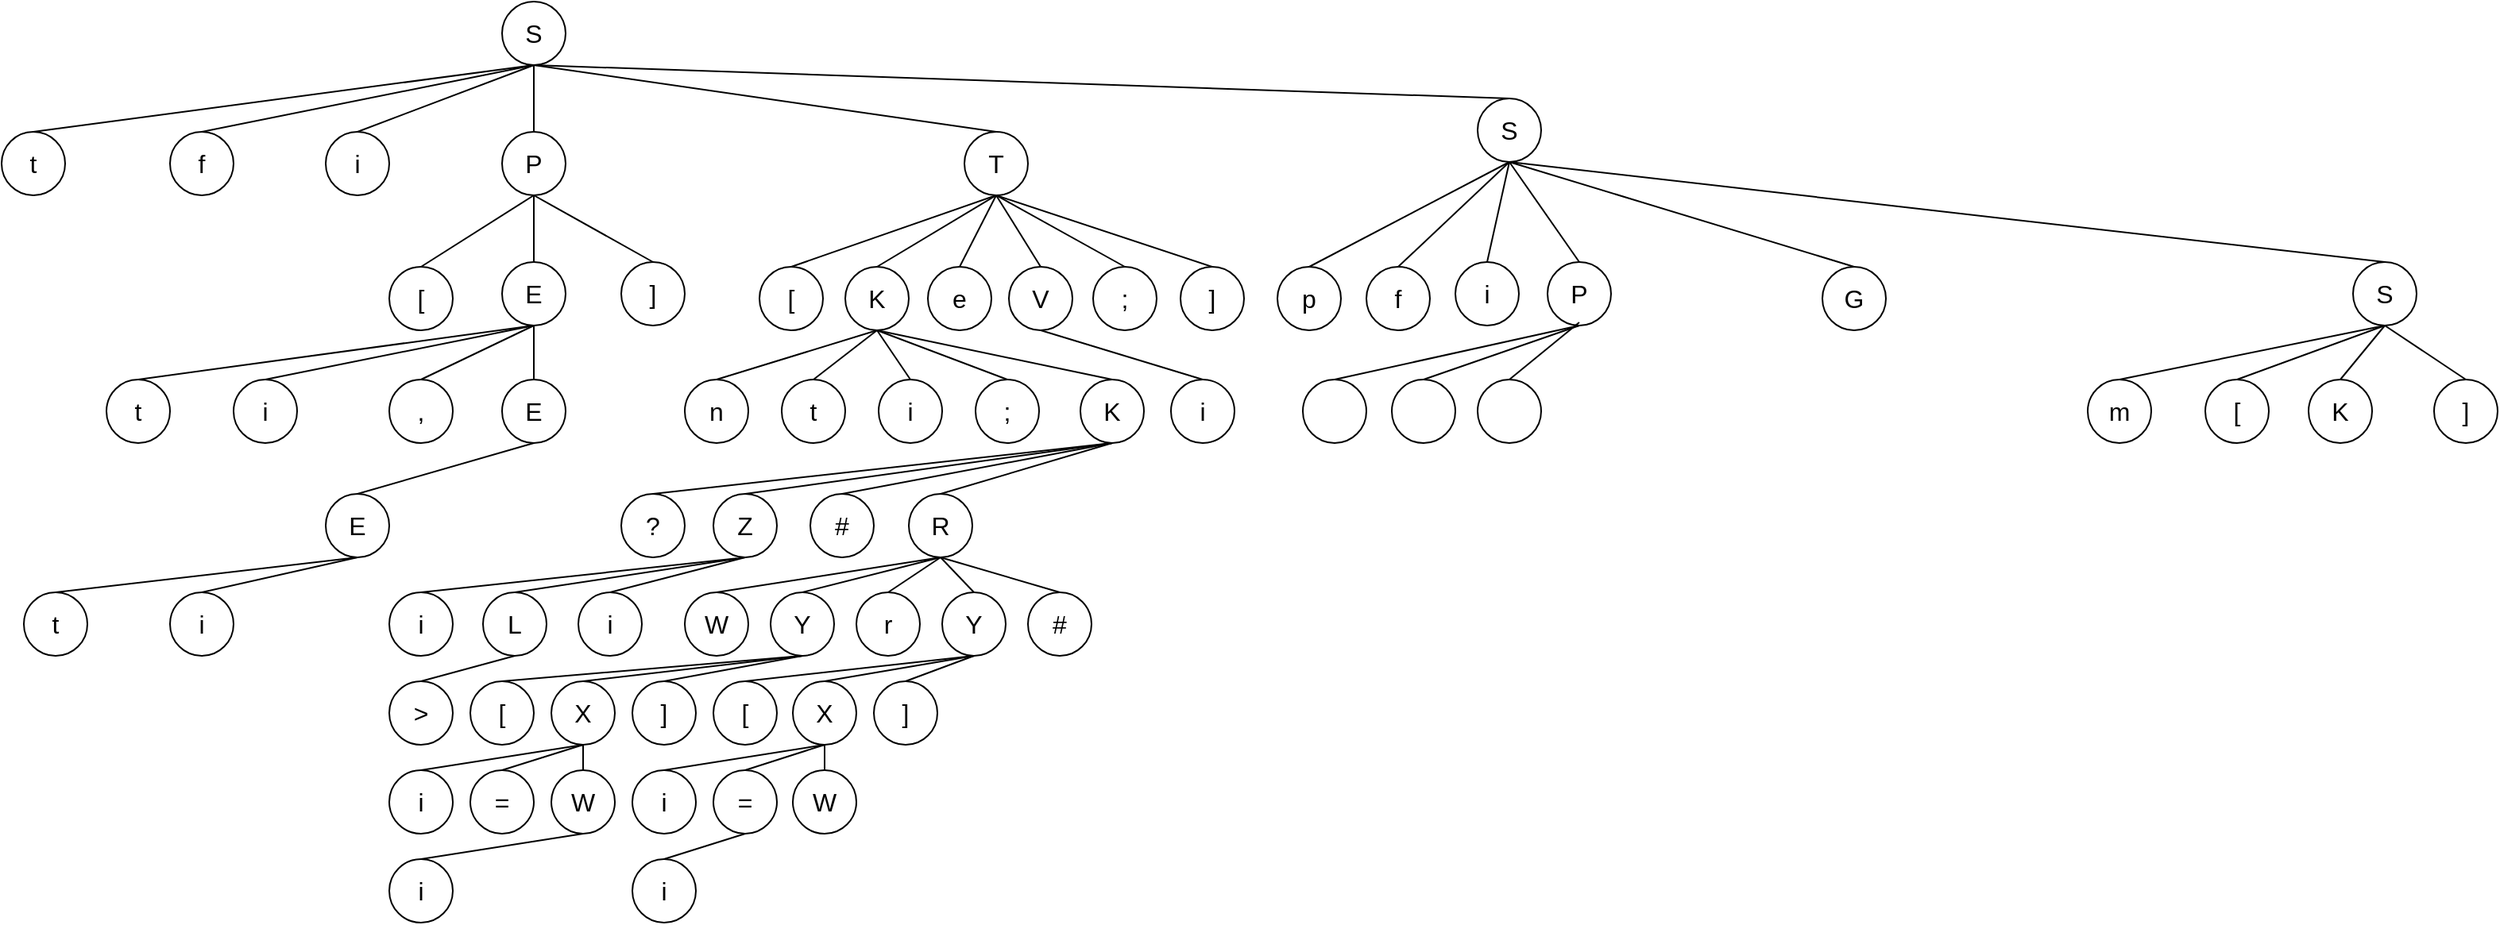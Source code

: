 <mxfile version="20.7.4" type="github">
  <diagram id="2q6vSA-EHEDmiIrpth8l" name="Страница 1">
    <mxGraphModel dx="1195" dy="637" grid="0" gridSize="10" guides="1" tooltips="1" connect="1" arrows="1" fold="1" page="1" pageScale="1" pageWidth="1654" pageHeight="1169" math="0" shadow="0">
      <root>
        <mxCell id="0" />
        <mxCell id="1" parent="0" />
        <mxCell id="Nh3kwWU_HSy2GB6UUN59-58" value="S" style="ellipse;whiteSpace=wrap;html=1;aspect=fixed;strokeWidth=1;fontSize=16;fontColor=#000000;" vertex="1" parent="1">
          <mxGeometry x="374" y="9" width="40" height="40" as="geometry" />
        </mxCell>
        <mxCell id="Nh3kwWU_HSy2GB6UUN59-60" value="t" style="ellipse;whiteSpace=wrap;html=1;aspect=fixed;strokeWidth=1;fontSize=16;fontColor=#000000;" vertex="1" parent="1">
          <mxGeometry x="59" y="91" width="40" height="40" as="geometry" />
        </mxCell>
        <mxCell id="Nh3kwWU_HSy2GB6UUN59-61" value="f" style="ellipse;whiteSpace=wrap;html=1;aspect=fixed;strokeWidth=1;fontSize=16;fontColor=#000000;" vertex="1" parent="1">
          <mxGeometry x="165" y="91" width="40" height="40" as="geometry" />
        </mxCell>
        <mxCell id="Nh3kwWU_HSy2GB6UUN59-62" value="i" style="ellipse;whiteSpace=wrap;html=1;aspect=fixed;strokeWidth=1;fontSize=16;fontColor=#000000;" vertex="1" parent="1">
          <mxGeometry x="263" y="91" width="40" height="40" as="geometry" />
        </mxCell>
        <mxCell id="Nh3kwWU_HSy2GB6UUN59-63" value="" style="endArrow=none;html=1;rounded=0;fontSize=16;fontColor=#000000;entryX=0.5;entryY=1;entryDx=0;entryDy=0;exitX=0.5;exitY=0;exitDx=0;exitDy=0;" edge="1" parent="1" source="Nh3kwWU_HSy2GB6UUN59-60" target="Nh3kwWU_HSy2GB6UUN59-58">
          <mxGeometry width="50" height="50" relative="1" as="geometry">
            <mxPoint x="613" y="541" as="sourcePoint" />
            <mxPoint x="663" y="491" as="targetPoint" />
          </mxGeometry>
        </mxCell>
        <mxCell id="Nh3kwWU_HSy2GB6UUN59-64" value="" style="endArrow=none;html=1;rounded=0;fontSize=16;fontColor=#000000;entryX=0.5;entryY=1;entryDx=0;entryDy=0;exitX=0.5;exitY=0;exitDx=0;exitDy=0;" edge="1" parent="1" source="Nh3kwWU_HSy2GB6UUN59-61" target="Nh3kwWU_HSy2GB6UUN59-58">
          <mxGeometry width="50" height="50" relative="1" as="geometry">
            <mxPoint x="613" y="541" as="sourcePoint" />
            <mxPoint x="663" y="491" as="targetPoint" />
          </mxGeometry>
        </mxCell>
        <mxCell id="Nh3kwWU_HSy2GB6UUN59-65" value="" style="endArrow=none;html=1;rounded=0;fontSize=16;fontColor=#000000;entryX=0.5;entryY=1;entryDx=0;entryDy=0;exitX=0.5;exitY=0;exitDx=0;exitDy=0;" edge="1" parent="1" source="Nh3kwWU_HSy2GB6UUN59-62" target="Nh3kwWU_HSy2GB6UUN59-58">
          <mxGeometry width="50" height="50" relative="1" as="geometry">
            <mxPoint x="613" y="541" as="sourcePoint" />
            <mxPoint x="827" y="88" as="targetPoint" />
          </mxGeometry>
        </mxCell>
        <mxCell id="Nh3kwWU_HSy2GB6UUN59-66" value="P" style="ellipse;whiteSpace=wrap;html=1;aspect=fixed;strokeWidth=1;fontSize=16;fontColor=#000000;" vertex="1" parent="1">
          <mxGeometry x="374" y="91" width="40" height="40" as="geometry" />
        </mxCell>
        <mxCell id="Nh3kwWU_HSy2GB6UUN59-67" value="" style="endArrow=none;html=1;rounded=0;fontSize=16;fontColor=#000000;entryX=0.5;entryY=1;entryDx=0;entryDy=0;exitX=0.5;exitY=0;exitDx=0;exitDy=0;" edge="1" parent="1" source="Nh3kwWU_HSy2GB6UUN59-66" target="Nh3kwWU_HSy2GB6UUN59-58">
          <mxGeometry width="50" height="50" relative="1" as="geometry">
            <mxPoint x="718" y="486" as="sourcePoint" />
            <mxPoint x="768" y="436" as="targetPoint" />
          </mxGeometry>
        </mxCell>
        <mxCell id="Nh3kwWU_HSy2GB6UUN59-68" value="S" style="ellipse;whiteSpace=wrap;html=1;aspect=fixed;strokeWidth=1;fontSize=16;fontColor=#000000;" vertex="1" parent="1">
          <mxGeometry x="988" y="70" width="40" height="40" as="geometry" />
        </mxCell>
        <mxCell id="Nh3kwWU_HSy2GB6UUN59-69" value="" style="endArrow=none;html=1;rounded=0;fontSize=16;fontColor=#000000;entryX=0.5;entryY=1;entryDx=0;entryDy=0;exitX=0.5;exitY=0;exitDx=0;exitDy=0;" edge="1" parent="1" source="Nh3kwWU_HSy2GB6UUN59-68" target="Nh3kwWU_HSy2GB6UUN59-58">
          <mxGeometry width="50" height="50" relative="1" as="geometry">
            <mxPoint x="683" y="436" as="sourcePoint" />
            <mxPoint x="733" y="386" as="targetPoint" />
          </mxGeometry>
        </mxCell>
        <mxCell id="Nh3kwWU_HSy2GB6UUN59-70" value="S" style="ellipse;whiteSpace=wrap;html=1;aspect=fixed;strokeWidth=1;fontSize=16;fontColor=#000000;" vertex="1" parent="1">
          <mxGeometry x="1539" y="173" width="40" height="40" as="geometry" />
        </mxCell>
        <mxCell id="Nh3kwWU_HSy2GB6UUN59-72" value="" style="endArrow=none;html=1;rounded=0;fontSize=16;fontColor=#000000;entryX=0.5;entryY=1;entryDx=0;entryDy=0;exitX=0.5;exitY=0;exitDx=0;exitDy=0;" edge="1" parent="1" source="Nh3kwWU_HSy2GB6UUN59-70" target="Nh3kwWU_HSy2GB6UUN59-68">
          <mxGeometry width="50" height="50" relative="1" as="geometry">
            <mxPoint x="873" y="496" as="sourcePoint" />
            <mxPoint x="923" y="446" as="targetPoint" />
          </mxGeometry>
        </mxCell>
        <mxCell id="Nh3kwWU_HSy2GB6UUN59-73" value="" style="endArrow=none;html=1;rounded=0;fontSize=16;fontColor=#000000;entryX=0.5;entryY=1;entryDx=0;entryDy=0;exitX=0.5;exitY=0;exitDx=0;exitDy=0;" edge="1" parent="1" source="Nh3kwWU_HSy2GB6UUN59-74" target="Nh3kwWU_HSy2GB6UUN59-68">
          <mxGeometry width="50" height="50" relative="1" as="geometry">
            <mxPoint x="1238" y="551" as="sourcePoint" />
            <mxPoint x="1180" y="218" as="targetPoint" />
          </mxGeometry>
        </mxCell>
        <mxCell id="Nh3kwWU_HSy2GB6UUN59-74" value="p" style="ellipse;whiteSpace=wrap;html=1;aspect=fixed;strokeWidth=1;fontSize=16;fontColor=#000000;" vertex="1" parent="1">
          <mxGeometry x="862" y="176" width="40" height="40" as="geometry" />
        </mxCell>
        <mxCell id="Nh3kwWU_HSy2GB6UUN59-75" value="f" style="ellipse;whiteSpace=wrap;html=1;aspect=fixed;strokeWidth=1;fontSize=16;fontColor=#000000;" vertex="1" parent="1">
          <mxGeometry x="918" y="176" width="40" height="40" as="geometry" />
        </mxCell>
        <mxCell id="Nh3kwWU_HSy2GB6UUN59-76" value="i" style="ellipse;whiteSpace=wrap;html=1;aspect=fixed;strokeWidth=1;fontSize=16;fontColor=#000000;" vertex="1" parent="1">
          <mxGeometry x="974" y="173" width="40" height="40" as="geometry" />
        </mxCell>
        <mxCell id="Nh3kwWU_HSy2GB6UUN59-78" value="" style="endArrow=none;html=1;rounded=0;fontSize=16;fontColor=#000000;entryX=0.5;entryY=1;entryDx=0;entryDy=0;exitX=0.5;exitY=0;exitDx=0;exitDy=0;" edge="1" parent="1" source="Nh3kwWU_HSy2GB6UUN59-75" target="Nh3kwWU_HSy2GB6UUN59-68">
          <mxGeometry width="50" height="50" relative="1" as="geometry">
            <mxPoint x="1290" y="612" as="sourcePoint" />
            <mxPoint x="1180" y="218" as="targetPoint" />
          </mxGeometry>
        </mxCell>
        <mxCell id="Nh3kwWU_HSy2GB6UUN59-79" value="" style="endArrow=none;html=1;rounded=0;fontSize=16;fontColor=#000000;entryX=0.5;entryY=1;entryDx=0;entryDy=0;exitX=0.5;exitY=0;exitDx=0;exitDy=0;" edge="1" parent="1" source="Nh3kwWU_HSy2GB6UUN59-76" target="Nh3kwWU_HSy2GB6UUN59-68">
          <mxGeometry width="50" height="50" relative="1" as="geometry">
            <mxPoint x="1290" y="612" as="sourcePoint" />
            <mxPoint x="1180" y="218" as="targetPoint" />
          </mxGeometry>
        </mxCell>
        <mxCell id="Nh3kwWU_HSy2GB6UUN59-82" value="m" style="ellipse;whiteSpace=wrap;html=1;aspect=fixed;strokeWidth=1;fontSize=16;fontColor=#000000;" vertex="1" parent="1">
          <mxGeometry x="1372" y="247" width="40" height="40" as="geometry" />
        </mxCell>
        <mxCell id="Nh3kwWU_HSy2GB6UUN59-83" value="[" style="ellipse;whiteSpace=wrap;html=1;aspect=fixed;strokeWidth=1;fontSize=16;fontColor=#000000;" vertex="1" parent="1">
          <mxGeometry x="1446" y="247" width="40" height="40" as="geometry" />
        </mxCell>
        <mxCell id="Nh3kwWU_HSy2GB6UUN59-84" value="]" style="ellipse;whiteSpace=wrap;html=1;aspect=fixed;strokeWidth=1;fontSize=16;fontColor=#000000;" vertex="1" parent="1">
          <mxGeometry x="1590" y="247" width="40" height="40" as="geometry" />
        </mxCell>
        <mxCell id="Nh3kwWU_HSy2GB6UUN59-85" value="" style="endArrow=none;html=1;rounded=0;fontSize=16;fontColor=#000000;entryX=0.5;entryY=1;entryDx=0;entryDy=0;exitX=0.5;exitY=0;exitDx=0;exitDy=0;" edge="1" parent="1" source="Nh3kwWU_HSy2GB6UUN59-82" target="Nh3kwWU_HSy2GB6UUN59-70">
          <mxGeometry width="50" height="50" relative="1" as="geometry">
            <mxPoint x="1213" y="567" as="sourcePoint" />
            <mxPoint x="1263" y="517" as="targetPoint" />
          </mxGeometry>
        </mxCell>
        <mxCell id="Nh3kwWU_HSy2GB6UUN59-86" value="" style="endArrow=none;html=1;rounded=0;fontSize=16;fontColor=#000000;entryX=0.5;entryY=1;entryDx=0;entryDy=0;exitX=0.5;exitY=0;exitDx=0;exitDy=0;" edge="1" parent="1" source="Nh3kwWU_HSy2GB6UUN59-83" target="Nh3kwWU_HSy2GB6UUN59-70">
          <mxGeometry width="50" height="50" relative="1" as="geometry">
            <mxPoint x="1213" y="567" as="sourcePoint" />
            <mxPoint x="1263" y="517" as="targetPoint" />
          </mxGeometry>
        </mxCell>
        <mxCell id="Nh3kwWU_HSy2GB6UUN59-87" value="" style="endArrow=none;html=1;rounded=0;fontSize=16;fontColor=#000000;entryX=0.5;entryY=1;entryDx=0;entryDy=0;exitX=0.5;exitY=0;exitDx=0;exitDy=0;" edge="1" parent="1" source="Nh3kwWU_HSy2GB6UUN59-84" target="Nh3kwWU_HSy2GB6UUN59-70">
          <mxGeometry width="50" height="50" relative="1" as="geometry">
            <mxPoint x="1213" y="567" as="sourcePoint" />
            <mxPoint x="1263" y="517" as="targetPoint" />
          </mxGeometry>
        </mxCell>
        <mxCell id="Nh3kwWU_HSy2GB6UUN59-88" value="K" style="ellipse;whiteSpace=wrap;html=1;aspect=fixed;strokeWidth=1;fontSize=16;fontColor=#000000;" vertex="1" parent="1">
          <mxGeometry x="1511" y="247" width="40" height="40" as="geometry" />
        </mxCell>
        <mxCell id="Nh3kwWU_HSy2GB6UUN59-89" value="" style="endArrow=none;html=1;rounded=0;fontSize=16;fontColor=#000000;entryX=0.5;entryY=1;entryDx=0;entryDy=0;exitX=0.5;exitY=0;exitDx=0;exitDy=0;" edge="1" parent="1" source="Nh3kwWU_HSy2GB6UUN59-88" target="Nh3kwWU_HSy2GB6UUN59-70">
          <mxGeometry width="50" height="50" relative="1" as="geometry">
            <mxPoint x="1213" y="567" as="sourcePoint" />
            <mxPoint x="1263" y="517" as="targetPoint" />
          </mxGeometry>
        </mxCell>
        <mxCell id="Nh3kwWU_HSy2GB6UUN59-90" value="" style="endArrow=none;html=1;rounded=0;fontSize=16;fontColor=#000000;entryX=0.5;entryY=1;entryDx=0;entryDy=0;exitX=0.5;exitY=0;exitDx=0;exitDy=0;" edge="1" parent="1" source="Nh3kwWU_HSy2GB6UUN59-91" target="Nh3kwWU_HSy2GB6UUN59-66">
          <mxGeometry width="50" height="50" relative="1" as="geometry">
            <mxPoint x="97" y="333" as="sourcePoint" />
            <mxPoint x="510" y="416" as="targetPoint" />
          </mxGeometry>
        </mxCell>
        <mxCell id="Nh3kwWU_HSy2GB6UUN59-91" value="[" style="ellipse;whiteSpace=wrap;html=1;aspect=fixed;strokeWidth=1;fontSize=16;fontColor=#000000;" vertex="1" parent="1">
          <mxGeometry x="303" y="176" width="40" height="40" as="geometry" />
        </mxCell>
        <mxCell id="Nh3kwWU_HSy2GB6UUN59-92" value="E" style="ellipse;whiteSpace=wrap;html=1;aspect=fixed;strokeWidth=1;fontSize=16;fontColor=#000000;" vertex="1" parent="1">
          <mxGeometry x="374" y="173" width="40" height="40" as="geometry" />
        </mxCell>
        <mxCell id="Nh3kwWU_HSy2GB6UUN59-93" value="]" style="ellipse;whiteSpace=wrap;html=1;aspect=fixed;strokeWidth=1;fontSize=16;fontColor=#000000;" vertex="1" parent="1">
          <mxGeometry x="449" y="173" width="40" height="40" as="geometry" />
        </mxCell>
        <mxCell id="Nh3kwWU_HSy2GB6UUN59-94" value="" style="endArrow=none;html=1;rounded=0;fontSize=16;fontColor=#000000;entryX=0.5;entryY=1;entryDx=0;entryDy=0;exitX=0.5;exitY=0;exitDx=0;exitDy=0;" edge="1" parent="1" source="Nh3kwWU_HSy2GB6UUN59-92" target="Nh3kwWU_HSy2GB6UUN59-66">
          <mxGeometry width="50" height="50" relative="1" as="geometry">
            <mxPoint x="542" y="459" as="sourcePoint" />
            <mxPoint x="592" y="409" as="targetPoint" />
          </mxGeometry>
        </mxCell>
        <mxCell id="Nh3kwWU_HSy2GB6UUN59-95" value="" style="endArrow=none;html=1;rounded=0;fontSize=16;fontColor=#000000;entryX=0.5;entryY=1;entryDx=0;entryDy=0;exitX=0.5;exitY=0;exitDx=0;exitDy=0;" edge="1" parent="1" source="Nh3kwWU_HSy2GB6UUN59-93" target="Nh3kwWU_HSy2GB6UUN59-66">
          <mxGeometry width="50" height="50" relative="1" as="geometry">
            <mxPoint x="542" y="459" as="sourcePoint" />
            <mxPoint x="592" y="409" as="targetPoint" />
          </mxGeometry>
        </mxCell>
        <mxCell id="Nh3kwWU_HSy2GB6UUN59-96" value="t" style="ellipse;whiteSpace=wrap;html=1;aspect=fixed;strokeWidth=1;fontSize=16;fontColor=#000000;" vertex="1" parent="1">
          <mxGeometry x="125" y="247" width="40" height="40" as="geometry" />
        </mxCell>
        <mxCell id="Nh3kwWU_HSy2GB6UUN59-97" value="" style="endArrow=none;html=1;rounded=0;fontSize=16;fontColor=#000000;entryX=0.5;entryY=1;entryDx=0;entryDy=0;exitX=0.5;exitY=0;exitDx=0;exitDy=0;" edge="1" parent="1" source="Nh3kwWU_HSy2GB6UUN59-96" target="Nh3kwWU_HSy2GB6UUN59-92">
          <mxGeometry width="50" height="50" relative="1" as="geometry">
            <mxPoint x="177" y="418" as="sourcePoint" />
            <mxPoint x="333" y="381" as="targetPoint" />
          </mxGeometry>
        </mxCell>
        <mxCell id="Nh3kwWU_HSy2GB6UUN59-98" value="i" style="ellipse;whiteSpace=wrap;html=1;aspect=fixed;strokeWidth=1;fontSize=16;fontColor=#000000;" vertex="1" parent="1">
          <mxGeometry x="205" y="247" width="40" height="40" as="geometry" />
        </mxCell>
        <mxCell id="Nh3kwWU_HSy2GB6UUN59-99" value="" style="endArrow=none;html=1;rounded=0;fontSize=16;fontColor=#000000;entryX=0.5;entryY=1;entryDx=0;entryDy=0;exitX=0.5;exitY=0;exitDx=0;exitDy=0;" edge="1" parent="1" source="Nh3kwWU_HSy2GB6UUN59-98" target="Nh3kwWU_HSy2GB6UUN59-92">
          <mxGeometry width="50" height="50" relative="1" as="geometry">
            <mxPoint x="283" y="431" as="sourcePoint" />
            <mxPoint x="333" y="381" as="targetPoint" />
          </mxGeometry>
        </mxCell>
        <mxCell id="Nh3kwWU_HSy2GB6UUN59-100" value="," style="ellipse;whiteSpace=wrap;html=1;aspect=fixed;strokeWidth=1;fontSize=16;fontColor=#000000;" vertex="1" parent="1">
          <mxGeometry x="303" y="247" width="40" height="40" as="geometry" />
        </mxCell>
        <mxCell id="Nh3kwWU_HSy2GB6UUN59-101" value="" style="endArrow=none;html=1;rounded=0;fontSize=16;fontColor=#000000;entryX=0.5;entryY=1;entryDx=0;entryDy=0;exitX=0.5;exitY=0;exitDx=0;exitDy=0;" edge="1" parent="1" source="Nh3kwWU_HSy2GB6UUN59-100" target="Nh3kwWU_HSy2GB6UUN59-92">
          <mxGeometry width="50" height="50" relative="1" as="geometry">
            <mxPoint x="525" y="597" as="sourcePoint" />
            <mxPoint x="575" y="547" as="targetPoint" />
          </mxGeometry>
        </mxCell>
        <mxCell id="Nh3kwWU_HSy2GB6UUN59-102" value="E" style="ellipse;whiteSpace=wrap;html=1;aspect=fixed;strokeWidth=1;fontSize=16;fontColor=#000000;" vertex="1" parent="1">
          <mxGeometry x="374" y="247" width="40" height="40" as="geometry" />
        </mxCell>
        <mxCell id="Nh3kwWU_HSy2GB6UUN59-104" value="" style="endArrow=none;html=1;rounded=0;fontSize=16;fontColor=#000000;entryX=0.5;entryY=1;entryDx=0;entryDy=0;exitX=0.5;exitY=0;exitDx=0;exitDy=0;" edge="1" parent="1" source="Nh3kwWU_HSy2GB6UUN59-102" target="Nh3kwWU_HSy2GB6UUN59-92">
          <mxGeometry width="50" height="50" relative="1" as="geometry">
            <mxPoint x="525" y="597" as="sourcePoint" />
            <mxPoint x="575" y="547" as="targetPoint" />
          </mxGeometry>
        </mxCell>
        <mxCell id="Nh3kwWU_HSy2GB6UUN59-105" value="t" style="ellipse;whiteSpace=wrap;html=1;aspect=fixed;strokeWidth=1;fontSize=16;fontColor=#000000;" vertex="1" parent="1">
          <mxGeometry x="73" y="381" width="40" height="40" as="geometry" />
        </mxCell>
        <mxCell id="Nh3kwWU_HSy2GB6UUN59-106" value="" style="endArrow=none;html=1;rounded=0;fontSize=16;fontColor=#000000;entryX=0.5;entryY=1;entryDx=0;entryDy=0;exitX=0.5;exitY=0;exitDx=0;exitDy=0;" edge="1" parent="1" source="Nh3kwWU_HSy2GB6UUN59-105" target="Nh3kwWU_HSy2GB6UUN59-107">
          <mxGeometry width="50" height="50" relative="1" as="geometry">
            <mxPoint x="525" y="597" as="sourcePoint" />
            <mxPoint x="575" y="547" as="targetPoint" />
          </mxGeometry>
        </mxCell>
        <mxCell id="Nh3kwWU_HSy2GB6UUN59-107" value="E" style="ellipse;whiteSpace=wrap;html=1;aspect=fixed;strokeWidth=1;fontSize=16;fontColor=#000000;" vertex="1" parent="1">
          <mxGeometry x="263" y="319" width="40" height="40" as="geometry" />
        </mxCell>
        <mxCell id="Nh3kwWU_HSy2GB6UUN59-108" value="" style="endArrow=none;html=1;rounded=0;fontSize=16;fontColor=#000000;exitX=0.5;exitY=0;exitDx=0;exitDy=0;entryX=0.5;entryY=1;entryDx=0;entryDy=0;" edge="1" parent="1" source="Nh3kwWU_HSy2GB6UUN59-107" target="Nh3kwWU_HSy2GB6UUN59-102">
          <mxGeometry width="50" height="50" relative="1" as="geometry">
            <mxPoint x="525" y="597" as="sourcePoint" />
            <mxPoint x="472" y="443" as="targetPoint" />
          </mxGeometry>
        </mxCell>
        <mxCell id="Nh3kwWU_HSy2GB6UUN59-111" value="i" style="ellipse;whiteSpace=wrap;html=1;aspect=fixed;strokeWidth=1;fontSize=16;fontColor=#000000;" vertex="1" parent="1">
          <mxGeometry x="165" y="381" width="40" height="40" as="geometry" />
        </mxCell>
        <mxCell id="Nh3kwWU_HSy2GB6UUN59-113" value="" style="endArrow=none;html=1;rounded=0;fontSize=16;fontColor=#000000;entryX=0.5;entryY=1;entryDx=0;entryDy=0;exitX=0.5;exitY=0;exitDx=0;exitDy=0;" edge="1" parent="1" source="Nh3kwWU_HSy2GB6UUN59-111" target="Nh3kwWU_HSy2GB6UUN59-107">
          <mxGeometry width="50" height="50" relative="1" as="geometry">
            <mxPoint x="685" y="377" as="sourcePoint" />
            <mxPoint x="735" y="327" as="targetPoint" />
          </mxGeometry>
        </mxCell>
        <mxCell id="Nh3kwWU_HSy2GB6UUN59-115" value="T" style="ellipse;whiteSpace=wrap;html=1;aspect=fixed;strokeWidth=1;fontSize=16;fontColor=#000000;" vertex="1" parent="1">
          <mxGeometry x="665" y="91" width="40" height="40" as="geometry" />
        </mxCell>
        <mxCell id="Nh3kwWU_HSy2GB6UUN59-116" value="" style="endArrow=none;html=1;rounded=0;fontSize=16;fontColor=#000000;entryX=0.5;entryY=1;entryDx=0;entryDy=0;exitX=0.5;exitY=0;exitDx=0;exitDy=0;" edge="1" parent="1" source="Nh3kwWU_HSy2GB6UUN59-115" target="Nh3kwWU_HSy2GB6UUN59-58">
          <mxGeometry width="50" height="50" relative="1" as="geometry">
            <mxPoint x="772" y="301" as="sourcePoint" />
            <mxPoint x="822" y="251" as="targetPoint" />
          </mxGeometry>
        </mxCell>
        <mxCell id="Nh3kwWU_HSy2GB6UUN59-120" value="[" style="ellipse;whiteSpace=wrap;html=1;aspect=fixed;strokeWidth=1;fontSize=16;fontColor=#000000;" vertex="1" parent="1">
          <mxGeometry x="536" y="176" width="40" height="40" as="geometry" />
        </mxCell>
        <mxCell id="Nh3kwWU_HSy2GB6UUN59-121" value="e" style="ellipse;whiteSpace=wrap;html=1;aspect=fixed;strokeWidth=1;fontSize=16;fontColor=#000000;" vertex="1" parent="1">
          <mxGeometry x="642" y="176" width="40" height="40" as="geometry" />
        </mxCell>
        <mxCell id="Nh3kwWU_HSy2GB6UUN59-122" value="V" style="ellipse;whiteSpace=wrap;html=1;aspect=fixed;strokeWidth=1;fontSize=16;fontColor=#000000;" vertex="1" parent="1">
          <mxGeometry x="693" y="176" width="40" height="40" as="geometry" />
        </mxCell>
        <mxCell id="Nh3kwWU_HSy2GB6UUN59-123" value=";" style="ellipse;whiteSpace=wrap;html=1;aspect=fixed;strokeWidth=1;fontSize=16;fontColor=#000000;" vertex="1" parent="1">
          <mxGeometry x="746" y="176" width="40" height="40" as="geometry" />
        </mxCell>
        <mxCell id="Nh3kwWU_HSy2GB6UUN59-124" value="" style="endArrow=none;html=1;rounded=0;fontSize=16;fontColor=#000000;entryX=0.5;entryY=1;entryDx=0;entryDy=0;exitX=0.5;exitY=0;exitDx=0;exitDy=0;" edge="1" parent="1" source="Nh3kwWU_HSy2GB6UUN59-120" target="Nh3kwWU_HSy2GB6UUN59-115">
          <mxGeometry width="50" height="50" relative="1" as="geometry">
            <mxPoint x="740" y="286" as="sourcePoint" />
            <mxPoint x="790" y="236" as="targetPoint" />
          </mxGeometry>
        </mxCell>
        <mxCell id="Nh3kwWU_HSy2GB6UUN59-125" value="" style="endArrow=none;html=1;rounded=0;fontSize=16;fontColor=#000000;entryX=0.5;entryY=1;entryDx=0;entryDy=0;exitX=0.5;exitY=0;exitDx=0;exitDy=0;" edge="1" parent="1" source="Nh3kwWU_HSy2GB6UUN59-121" target="Nh3kwWU_HSy2GB6UUN59-115">
          <mxGeometry width="50" height="50" relative="1" as="geometry">
            <mxPoint x="740" y="286" as="sourcePoint" />
            <mxPoint x="790" y="236" as="targetPoint" />
          </mxGeometry>
        </mxCell>
        <mxCell id="Nh3kwWU_HSy2GB6UUN59-126" value="" style="endArrow=none;html=1;rounded=0;fontSize=16;fontColor=#000000;entryX=0.5;entryY=1;entryDx=0;entryDy=0;exitX=0.5;exitY=0;exitDx=0;exitDy=0;" edge="1" parent="1" source="Nh3kwWU_HSy2GB6UUN59-122" target="Nh3kwWU_HSy2GB6UUN59-115">
          <mxGeometry width="50" height="50" relative="1" as="geometry">
            <mxPoint x="740" y="286" as="sourcePoint" />
            <mxPoint x="790" y="236" as="targetPoint" />
          </mxGeometry>
        </mxCell>
        <mxCell id="Nh3kwWU_HSy2GB6UUN59-127" value="" style="endArrow=none;html=1;rounded=0;fontSize=16;fontColor=#000000;entryX=0.5;entryY=1;entryDx=0;entryDy=0;exitX=0.5;exitY=0;exitDx=0;exitDy=0;" edge="1" parent="1" source="Nh3kwWU_HSy2GB6UUN59-123" target="Nh3kwWU_HSy2GB6UUN59-115">
          <mxGeometry width="50" height="50" relative="1" as="geometry">
            <mxPoint x="740" y="286" as="sourcePoint" />
            <mxPoint x="790" y="236" as="targetPoint" />
          </mxGeometry>
        </mxCell>
        <mxCell id="Nh3kwWU_HSy2GB6UUN59-128" value="]" style="ellipse;whiteSpace=wrap;html=1;aspect=fixed;strokeWidth=1;fontSize=16;fontColor=#000000;" vertex="1" parent="1">
          <mxGeometry x="801" y="176" width="40" height="40" as="geometry" />
        </mxCell>
        <mxCell id="Nh3kwWU_HSy2GB6UUN59-129" value="" style="endArrow=none;html=1;rounded=0;fontSize=16;fontColor=#000000;entryX=0.5;entryY=1;entryDx=0;entryDy=0;exitX=0.5;exitY=0;exitDx=0;exitDy=0;" edge="1" parent="1" source="Nh3kwWU_HSy2GB6UUN59-128" target="Nh3kwWU_HSy2GB6UUN59-115">
          <mxGeometry width="50" height="50" relative="1" as="geometry">
            <mxPoint x="740" y="286" as="sourcePoint" />
            <mxPoint x="790" y="236" as="targetPoint" />
          </mxGeometry>
        </mxCell>
        <mxCell id="Nh3kwWU_HSy2GB6UUN59-130" value="K" style="ellipse;whiteSpace=wrap;html=1;aspect=fixed;strokeWidth=1;fontSize=16;fontColor=#000000;" vertex="1" parent="1">
          <mxGeometry x="590" y="176" width="40" height="40" as="geometry" />
        </mxCell>
        <mxCell id="Nh3kwWU_HSy2GB6UUN59-131" value="" style="endArrow=none;html=1;rounded=0;fontSize=16;fontColor=#000000;exitX=0.5;exitY=0;exitDx=0;exitDy=0;entryX=0.5;entryY=1;entryDx=0;entryDy=0;" edge="1" parent="1" source="Nh3kwWU_HSy2GB6UUN59-130" target="Nh3kwWU_HSy2GB6UUN59-115">
          <mxGeometry width="50" height="50" relative="1" as="geometry">
            <mxPoint x="740" y="286" as="sourcePoint" />
            <mxPoint x="686" y="130" as="targetPoint" />
          </mxGeometry>
        </mxCell>
        <mxCell id="Nh3kwWU_HSy2GB6UUN59-135" value="n" style="ellipse;whiteSpace=wrap;html=1;aspect=fixed;strokeWidth=1;fontSize=16;fontColor=#000000;" vertex="1" parent="1">
          <mxGeometry x="489" y="247" width="40" height="40" as="geometry" />
        </mxCell>
        <mxCell id="Nh3kwWU_HSy2GB6UUN59-136" value="t" style="ellipse;whiteSpace=wrap;html=1;aspect=fixed;strokeWidth=1;fontSize=16;fontColor=#000000;" vertex="1" parent="1">
          <mxGeometry x="550" y="247" width="40" height="40" as="geometry" />
        </mxCell>
        <mxCell id="Nh3kwWU_HSy2GB6UUN59-137" value="i" style="ellipse;whiteSpace=wrap;html=1;aspect=fixed;strokeWidth=1;fontSize=16;fontColor=#000000;" vertex="1" parent="1">
          <mxGeometry x="611" y="247" width="40" height="40" as="geometry" />
        </mxCell>
        <mxCell id="Nh3kwWU_HSy2GB6UUN59-138" value=";" style="ellipse;whiteSpace=wrap;html=1;aspect=fixed;strokeWidth=1;fontSize=16;fontColor=#000000;" vertex="1" parent="1">
          <mxGeometry x="672" y="247" width="40" height="40" as="geometry" />
        </mxCell>
        <mxCell id="Nh3kwWU_HSy2GB6UUN59-139" value="K" style="ellipse;whiteSpace=wrap;html=1;aspect=fixed;strokeWidth=1;fontSize=16;fontColor=#000000;" vertex="1" parent="1">
          <mxGeometry x="738" y="247" width="40" height="40" as="geometry" />
        </mxCell>
        <mxCell id="Nh3kwWU_HSy2GB6UUN59-140" value="" style="endArrow=none;html=1;rounded=0;fontSize=16;fontColor=#000000;entryX=0.5;entryY=1;entryDx=0;entryDy=0;exitX=0.5;exitY=0;exitDx=0;exitDy=0;" edge="1" parent="1" source="Nh3kwWU_HSy2GB6UUN59-135" target="Nh3kwWU_HSy2GB6UUN59-130">
          <mxGeometry width="50" height="50" relative="1" as="geometry">
            <mxPoint x="685" y="326" as="sourcePoint" />
            <mxPoint x="735" y="276" as="targetPoint" />
          </mxGeometry>
        </mxCell>
        <mxCell id="Nh3kwWU_HSy2GB6UUN59-141" value="" style="endArrow=none;html=1;rounded=0;fontSize=16;fontColor=#000000;entryX=0.5;entryY=1;entryDx=0;entryDy=0;exitX=0.5;exitY=0;exitDx=0;exitDy=0;" edge="1" parent="1" source="Nh3kwWU_HSy2GB6UUN59-136" target="Nh3kwWU_HSy2GB6UUN59-130">
          <mxGeometry width="50" height="50" relative="1" as="geometry">
            <mxPoint x="685" y="326" as="sourcePoint" />
            <mxPoint x="735" y="276" as="targetPoint" />
          </mxGeometry>
        </mxCell>
        <mxCell id="Nh3kwWU_HSy2GB6UUN59-142" value="" style="endArrow=none;html=1;rounded=0;fontSize=16;fontColor=#000000;entryX=0.5;entryY=1;entryDx=0;entryDy=0;exitX=0.5;exitY=0;exitDx=0;exitDy=0;" edge="1" parent="1" source="Nh3kwWU_HSy2GB6UUN59-137" target="Nh3kwWU_HSy2GB6UUN59-130">
          <mxGeometry width="50" height="50" relative="1" as="geometry">
            <mxPoint x="630" y="251" as="sourcePoint" />
            <mxPoint x="735" y="276" as="targetPoint" />
          </mxGeometry>
        </mxCell>
        <mxCell id="Nh3kwWU_HSy2GB6UUN59-143" value="" style="endArrow=none;html=1;rounded=0;fontSize=16;fontColor=#000000;entryX=0.5;entryY=1;entryDx=0;entryDy=0;exitX=0.5;exitY=0;exitDx=0;exitDy=0;" edge="1" parent="1" source="Nh3kwWU_HSy2GB6UUN59-138" target="Nh3kwWU_HSy2GB6UUN59-130">
          <mxGeometry width="50" height="50" relative="1" as="geometry">
            <mxPoint x="685" y="326" as="sourcePoint" />
            <mxPoint x="735" y="276" as="targetPoint" />
          </mxGeometry>
        </mxCell>
        <mxCell id="Nh3kwWU_HSy2GB6UUN59-144" value="" style="endArrow=none;html=1;rounded=0;fontSize=16;fontColor=#000000;entryX=0.5;entryY=1;entryDx=0;entryDy=0;exitX=0.5;exitY=0;exitDx=0;exitDy=0;" edge="1" parent="1" source="Nh3kwWU_HSy2GB6UUN59-139" target="Nh3kwWU_HSy2GB6UUN59-130">
          <mxGeometry width="50" height="50" relative="1" as="geometry">
            <mxPoint x="685" y="326" as="sourcePoint" />
            <mxPoint x="735" y="276" as="targetPoint" />
          </mxGeometry>
        </mxCell>
        <mxCell id="Nh3kwWU_HSy2GB6UUN59-145" value="i" style="ellipse;whiteSpace=wrap;html=1;aspect=fixed;strokeWidth=1;fontSize=16;fontColor=#000000;" vertex="1" parent="1">
          <mxGeometry x="795" y="247" width="40" height="40" as="geometry" />
        </mxCell>
        <mxCell id="Nh3kwWU_HSy2GB6UUN59-146" value="" style="endArrow=none;html=1;rounded=0;fontSize=16;fontColor=#000000;entryX=0.5;entryY=1;entryDx=0;entryDy=0;exitX=0.5;exitY=0;exitDx=0;exitDy=0;" edge="1" parent="1" source="Nh3kwWU_HSy2GB6UUN59-145" target="Nh3kwWU_HSy2GB6UUN59-122">
          <mxGeometry width="50" height="50" relative="1" as="geometry">
            <mxPoint x="800" y="327" as="sourcePoint" />
            <mxPoint x="850" y="277" as="targetPoint" />
          </mxGeometry>
        </mxCell>
        <mxCell id="Nh3kwWU_HSy2GB6UUN59-147" value="?" style="ellipse;whiteSpace=wrap;html=1;aspect=fixed;strokeWidth=1;fontSize=16;fontColor=#000000;" vertex="1" parent="1">
          <mxGeometry x="449" y="319" width="40" height="40" as="geometry" />
        </mxCell>
        <mxCell id="Nh3kwWU_HSy2GB6UUN59-148" value="Z" style="ellipse;whiteSpace=wrap;html=1;aspect=fixed;strokeWidth=1;fontSize=16;fontColor=#000000;" vertex="1" parent="1">
          <mxGeometry x="507" y="319" width="40" height="40" as="geometry" />
        </mxCell>
        <mxCell id="Nh3kwWU_HSy2GB6UUN59-149" value="#" style="ellipse;whiteSpace=wrap;html=1;aspect=fixed;strokeWidth=1;fontSize=16;fontColor=#000000;" vertex="1" parent="1">
          <mxGeometry x="568" y="319" width="40" height="40" as="geometry" />
        </mxCell>
        <mxCell id="Nh3kwWU_HSy2GB6UUN59-150" value="R" style="ellipse;whiteSpace=wrap;html=1;aspect=fixed;strokeWidth=1;fontSize=16;fontColor=#000000;" vertex="1" parent="1">
          <mxGeometry x="630" y="319" width="40" height="40" as="geometry" />
        </mxCell>
        <mxCell id="Nh3kwWU_HSy2GB6UUN59-151" value="" style="endArrow=none;html=1;rounded=0;fontSize=16;fontColor=#000000;entryX=0.5;entryY=1;entryDx=0;entryDy=0;exitX=0.5;exitY=0;exitDx=0;exitDy=0;" edge="1" parent="1" source="Nh3kwWU_HSy2GB6UUN59-147" target="Nh3kwWU_HSy2GB6UUN59-139">
          <mxGeometry width="50" height="50" relative="1" as="geometry">
            <mxPoint x="645" y="388" as="sourcePoint" />
            <mxPoint x="695" y="338" as="targetPoint" />
          </mxGeometry>
        </mxCell>
        <mxCell id="Nh3kwWU_HSy2GB6UUN59-152" value="" style="endArrow=none;html=1;rounded=0;fontSize=16;fontColor=#000000;entryX=0.5;entryY=1;entryDx=0;entryDy=0;exitX=0.5;exitY=0;exitDx=0;exitDy=0;" edge="1" parent="1" source="Nh3kwWU_HSy2GB6UUN59-148" target="Nh3kwWU_HSy2GB6UUN59-139">
          <mxGeometry width="50" height="50" relative="1" as="geometry">
            <mxPoint x="645" y="388" as="sourcePoint" />
            <mxPoint x="695" y="338" as="targetPoint" />
          </mxGeometry>
        </mxCell>
        <mxCell id="Nh3kwWU_HSy2GB6UUN59-153" value="" style="endArrow=none;html=1;rounded=0;fontSize=16;fontColor=#000000;entryX=0.5;entryY=1;entryDx=0;entryDy=0;exitX=0.5;exitY=0;exitDx=0;exitDy=0;" edge="1" parent="1" source="Nh3kwWU_HSy2GB6UUN59-149" target="Nh3kwWU_HSy2GB6UUN59-139">
          <mxGeometry width="50" height="50" relative="1" as="geometry">
            <mxPoint x="645" y="388" as="sourcePoint" />
            <mxPoint x="695" y="338" as="targetPoint" />
          </mxGeometry>
        </mxCell>
        <mxCell id="Nh3kwWU_HSy2GB6UUN59-154" value="" style="endArrow=none;html=1;rounded=0;fontSize=16;fontColor=#000000;entryX=0.5;entryY=1;entryDx=0;entryDy=0;exitX=0.5;exitY=0;exitDx=0;exitDy=0;" edge="1" parent="1" source="Nh3kwWU_HSy2GB6UUN59-150" target="Nh3kwWU_HSy2GB6UUN59-139">
          <mxGeometry width="50" height="50" relative="1" as="geometry">
            <mxPoint x="645" y="388" as="sourcePoint" />
            <mxPoint x="695" y="338" as="targetPoint" />
          </mxGeometry>
        </mxCell>
        <mxCell id="Nh3kwWU_HSy2GB6UUN59-155" value="i" style="ellipse;whiteSpace=wrap;html=1;aspect=fixed;strokeWidth=1;fontSize=16;fontColor=#000000;" vertex="1" parent="1">
          <mxGeometry x="303" y="381" width="40" height="40" as="geometry" />
        </mxCell>
        <mxCell id="Nh3kwWU_HSy2GB6UUN59-156" value="L" style="ellipse;whiteSpace=wrap;html=1;aspect=fixed;strokeWidth=1;fontSize=16;fontColor=#000000;" vertex="1" parent="1">
          <mxGeometry x="362" y="381" width="40" height="40" as="geometry" />
        </mxCell>
        <mxCell id="Nh3kwWU_HSy2GB6UUN59-158" value="i" style="ellipse;whiteSpace=wrap;html=1;aspect=fixed;strokeWidth=1;fontSize=16;fontColor=#000000;" vertex="1" parent="1">
          <mxGeometry x="422" y="381" width="40" height="40" as="geometry" />
        </mxCell>
        <mxCell id="Nh3kwWU_HSy2GB6UUN59-159" value="" style="endArrow=none;html=1;rounded=0;fontSize=16;fontColor=#000000;entryX=0.367;entryY=1.017;entryDx=0;entryDy=0;exitX=0.5;exitY=0;exitDx=0;exitDy=0;entryPerimeter=0;" edge="1" parent="1" source="Nh3kwWU_HSy2GB6UUN59-155" target="Nh3kwWU_HSy2GB6UUN59-148">
          <mxGeometry x="-1" y="-119" width="50" height="50" relative="1" as="geometry">
            <mxPoint x="554" y="512" as="sourcePoint" />
            <mxPoint x="604" y="462" as="targetPoint" />
            <mxPoint x="-80" y="35" as="offset" />
          </mxGeometry>
        </mxCell>
        <mxCell id="Nh3kwWU_HSy2GB6UUN59-160" value="" style="endArrow=none;html=1;rounded=0;fontSize=16;fontColor=#000000;entryX=0.5;entryY=1;entryDx=0;entryDy=0;exitX=0.5;exitY=0;exitDx=0;exitDy=0;" edge="1" parent="1" source="Nh3kwWU_HSy2GB6UUN59-156" target="Nh3kwWU_HSy2GB6UUN59-148">
          <mxGeometry width="50" height="50" relative="1" as="geometry">
            <mxPoint x="591" y="356" as="sourcePoint" />
            <mxPoint x="641" y="306" as="targetPoint" />
          </mxGeometry>
        </mxCell>
        <mxCell id="Nh3kwWU_HSy2GB6UUN59-162" value="" style="endArrow=none;html=1;rounded=0;fontSize=16;fontColor=#000000;entryX=0.5;entryY=1;entryDx=0;entryDy=0;exitX=0.5;exitY=0;exitDx=0;exitDy=0;" edge="1" parent="1" source="Nh3kwWU_HSy2GB6UUN59-158" target="Nh3kwWU_HSy2GB6UUN59-148">
          <mxGeometry width="50" height="50" relative="1" as="geometry">
            <mxPoint x="591" y="356" as="sourcePoint" />
            <mxPoint x="641" y="306" as="targetPoint" />
          </mxGeometry>
        </mxCell>
        <mxCell id="Nh3kwWU_HSy2GB6UUN59-163" value="W" style="ellipse;whiteSpace=wrap;html=1;aspect=fixed;strokeWidth=1;fontSize=16;fontColor=#000000;" vertex="1" parent="1">
          <mxGeometry x="489" y="381" width="40" height="40" as="geometry" />
        </mxCell>
        <mxCell id="Nh3kwWU_HSy2GB6UUN59-164" value="Y" style="ellipse;whiteSpace=wrap;html=1;aspect=fixed;strokeWidth=1;fontSize=16;fontColor=#000000;" vertex="1" parent="1">
          <mxGeometry x="543" y="381" width="40" height="40" as="geometry" />
        </mxCell>
        <mxCell id="Nh3kwWU_HSy2GB6UUN59-165" value="r" style="ellipse;whiteSpace=wrap;html=1;aspect=fixed;strokeWidth=1;fontSize=16;fontColor=#000000;" vertex="1" parent="1">
          <mxGeometry x="597" y="381" width="40" height="40" as="geometry" />
        </mxCell>
        <mxCell id="Nh3kwWU_HSy2GB6UUN59-166" value="Y" style="ellipse;whiteSpace=wrap;html=1;aspect=fixed;strokeWidth=1;fontSize=16;fontColor=#000000;" vertex="1" parent="1">
          <mxGeometry x="651" y="381" width="40" height="40" as="geometry" />
        </mxCell>
        <mxCell id="Nh3kwWU_HSy2GB6UUN59-167" value="#" style="ellipse;whiteSpace=wrap;html=1;aspect=fixed;strokeWidth=1;fontSize=16;fontColor=#000000;" vertex="1" parent="1">
          <mxGeometry x="705" y="381" width="40" height="40" as="geometry" />
        </mxCell>
        <mxCell id="Nh3kwWU_HSy2GB6UUN59-168" value="" style="endArrow=none;html=1;rounded=0;fontSize=16;fontColor=#000000;exitX=0.5;exitY=1;exitDx=0;exitDy=0;entryX=0.5;entryY=0;entryDx=0;entryDy=0;" edge="1" parent="1" source="Nh3kwWU_HSy2GB6UUN59-150" target="Nh3kwWU_HSy2GB6UUN59-163">
          <mxGeometry width="50" height="50" relative="1" as="geometry">
            <mxPoint x="682" y="319" as="sourcePoint" />
            <mxPoint x="732" y="269" as="targetPoint" />
          </mxGeometry>
        </mxCell>
        <mxCell id="Nh3kwWU_HSy2GB6UUN59-170" value="" style="endArrow=none;html=1;rounded=0;fontSize=16;fontColor=#000000;entryX=0.5;entryY=1;entryDx=0;entryDy=0;exitX=0.5;exitY=0;exitDx=0;exitDy=0;" edge="1" parent="1" source="Nh3kwWU_HSy2GB6UUN59-164" target="Nh3kwWU_HSy2GB6UUN59-150">
          <mxGeometry width="50" height="50" relative="1" as="geometry">
            <mxPoint x="682" y="412" as="sourcePoint" />
            <mxPoint x="732" y="362" as="targetPoint" />
          </mxGeometry>
        </mxCell>
        <mxCell id="Nh3kwWU_HSy2GB6UUN59-171" value="" style="endArrow=none;html=1;rounded=0;fontSize=16;fontColor=#000000;entryX=0.5;entryY=1;entryDx=0;entryDy=0;exitX=0.5;exitY=0;exitDx=0;exitDy=0;" edge="1" parent="1" source="Nh3kwWU_HSy2GB6UUN59-165" target="Nh3kwWU_HSy2GB6UUN59-150">
          <mxGeometry width="50" height="50" relative="1" as="geometry">
            <mxPoint x="682" y="412" as="sourcePoint" />
            <mxPoint x="732" y="362" as="targetPoint" />
          </mxGeometry>
        </mxCell>
        <mxCell id="Nh3kwWU_HSy2GB6UUN59-172" value="" style="endArrow=none;html=1;rounded=0;fontSize=16;fontColor=#000000;entryX=0.5;entryY=1;entryDx=0;entryDy=0;exitX=0.5;exitY=0;exitDx=0;exitDy=0;" edge="1" parent="1" source="Nh3kwWU_HSy2GB6UUN59-166" target="Nh3kwWU_HSy2GB6UUN59-150">
          <mxGeometry width="50" height="50" relative="1" as="geometry">
            <mxPoint x="682" y="412" as="sourcePoint" />
            <mxPoint x="732" y="362" as="targetPoint" />
          </mxGeometry>
        </mxCell>
        <mxCell id="Nh3kwWU_HSy2GB6UUN59-173" value="" style="endArrow=none;html=1;rounded=0;fontSize=16;fontColor=#000000;entryX=0.5;entryY=1;entryDx=0;entryDy=0;exitX=0.5;exitY=0;exitDx=0;exitDy=0;" edge="1" parent="1" source="Nh3kwWU_HSy2GB6UUN59-167" target="Nh3kwWU_HSy2GB6UUN59-150">
          <mxGeometry width="50" height="50" relative="1" as="geometry">
            <mxPoint x="623" y="347" as="sourcePoint" />
            <mxPoint x="673" y="297" as="targetPoint" />
          </mxGeometry>
        </mxCell>
        <mxCell id="Nh3kwWU_HSy2GB6UUN59-174" value="&amp;gt;" style="ellipse;whiteSpace=wrap;html=1;aspect=fixed;strokeWidth=1;fontSize=16;fontColor=#000000;" vertex="1" parent="1">
          <mxGeometry x="303" y="437" width="40" height="40" as="geometry" />
        </mxCell>
        <mxCell id="Nh3kwWU_HSy2GB6UUN59-175" value="" style="endArrow=none;html=1;rounded=0;fontSize=16;fontColor=#000000;entryX=0.5;entryY=1;entryDx=0;entryDy=0;exitX=0.5;exitY=0;exitDx=0;exitDy=0;" edge="1" parent="1" source="Nh3kwWU_HSy2GB6UUN59-174" target="Nh3kwWU_HSy2GB6UUN59-156">
          <mxGeometry width="50" height="50" relative="1" as="geometry">
            <mxPoint x="508" y="472" as="sourcePoint" />
            <mxPoint x="558" y="422" as="targetPoint" />
          </mxGeometry>
        </mxCell>
        <mxCell id="Nh3kwWU_HSy2GB6UUN59-176" value="[" style="ellipse;whiteSpace=wrap;html=1;aspect=fixed;strokeWidth=1;fontSize=16;fontColor=#000000;" vertex="1" parent="1">
          <mxGeometry x="354" y="437" width="40" height="40" as="geometry" />
        </mxCell>
        <mxCell id="Nh3kwWU_HSy2GB6UUN59-177" value="X" style="ellipse;whiteSpace=wrap;html=1;aspect=fixed;strokeWidth=1;fontSize=16;fontColor=#000000;" vertex="1" parent="1">
          <mxGeometry x="405" y="437" width="40" height="40" as="geometry" />
        </mxCell>
        <mxCell id="Nh3kwWU_HSy2GB6UUN59-178" value="]" style="ellipse;whiteSpace=wrap;html=1;aspect=fixed;strokeWidth=1;fontSize=16;fontColor=#000000;" vertex="1" parent="1">
          <mxGeometry x="456" y="437" width="40" height="40" as="geometry" />
        </mxCell>
        <mxCell id="Nh3kwWU_HSy2GB6UUN59-179" value="[&lt;span style=&quot;color: rgba(0, 0, 0, 0); font-family: monospace; font-size: 0px; text-align: start;&quot;&gt;%3CmxGraphModel%3E%3Croot%3E%3CmxCell%20id%3D%220%22%2F%3E%3CmxCell%20id%3D%221%22%20parent%3D%220%22%2F%3E%3CmxCell%20id%3D%222%22%20value%3D%22%22%20style%3D%22ellipse%3BwhiteSpace%3Dwrap%3Bhtml%3D1%3Baspect%3Dfixed%3BstrokeWidth%3D1%3BfontSize%3D16%3BfontColor%3D%23000000%3B%22%20vertex%3D%221%22%20parent%3D%221%22%3E%3CmxGeometry%20x%3D%22555%22%20y%3D%22354%22%20width%3D%2240%22%20height%3D%2240%22%20as%3D%22geometry%22%2F%3E%3C%2FmxCell%3E%3C%2Froot%3E%3C%2FmxGraphModel%3E&lt;/span&gt;" style="ellipse;whiteSpace=wrap;html=1;aspect=fixed;strokeWidth=1;fontSize=16;fontColor=#000000;" vertex="1" parent="1">
          <mxGeometry x="507" y="437" width="40" height="40" as="geometry" />
        </mxCell>
        <mxCell id="Nh3kwWU_HSy2GB6UUN59-180" value="X" style="ellipse;whiteSpace=wrap;html=1;aspect=fixed;strokeWidth=1;fontSize=16;fontColor=#000000;" vertex="1" parent="1">
          <mxGeometry x="557" y="437" width="40" height="40" as="geometry" />
        </mxCell>
        <mxCell id="Nh3kwWU_HSy2GB6UUN59-181" value="]" style="ellipse;whiteSpace=wrap;html=1;aspect=fixed;strokeWidth=1;fontSize=16;fontColor=#000000;" vertex="1" parent="1">
          <mxGeometry x="608" y="437" width="40" height="40" as="geometry" />
        </mxCell>
        <mxCell id="Nh3kwWU_HSy2GB6UUN59-182" value="i" style="ellipse;whiteSpace=wrap;html=1;aspect=fixed;strokeWidth=1;fontSize=16;fontColor=#000000;" vertex="1" parent="1">
          <mxGeometry x="303" y="493" width="40" height="40" as="geometry" />
        </mxCell>
        <mxCell id="Nh3kwWU_HSy2GB6UUN59-183" value="=" style="ellipse;whiteSpace=wrap;html=1;aspect=fixed;strokeWidth=1;fontSize=16;fontColor=#000000;" vertex="1" parent="1">
          <mxGeometry x="354" y="493" width="40" height="40" as="geometry" />
        </mxCell>
        <mxCell id="Nh3kwWU_HSy2GB6UUN59-184" value="W" style="ellipse;whiteSpace=wrap;html=1;aspect=fixed;strokeWidth=1;fontSize=16;fontColor=#000000;" vertex="1" parent="1">
          <mxGeometry x="405" y="493" width="40" height="40" as="geometry" />
        </mxCell>
        <mxCell id="Nh3kwWU_HSy2GB6UUN59-185" value="" style="endArrow=none;html=1;rounded=0;fontSize=16;fontColor=#000000;entryX=0.5;entryY=0;entryDx=0;entryDy=0;exitX=0.5;exitY=1;exitDx=0;exitDy=0;" edge="1" parent="1" source="Nh3kwWU_HSy2GB6UUN59-164" target="Nh3kwWU_HSy2GB6UUN59-176">
          <mxGeometry width="50" height="50" relative="1" as="geometry">
            <mxPoint x="538" y="568" as="sourcePoint" />
            <mxPoint x="588" y="518" as="targetPoint" />
          </mxGeometry>
        </mxCell>
        <mxCell id="Nh3kwWU_HSy2GB6UUN59-186" value="" style="endArrow=none;html=1;rounded=0;fontSize=16;fontColor=#000000;entryX=0.5;entryY=1;entryDx=0;entryDy=0;exitX=0.5;exitY=0;exitDx=0;exitDy=0;" edge="1" parent="1" source="Nh3kwWU_HSy2GB6UUN59-177" target="Nh3kwWU_HSy2GB6UUN59-164">
          <mxGeometry width="50" height="50" relative="1" as="geometry">
            <mxPoint x="538" y="499" as="sourcePoint" />
            <mxPoint x="588" y="449" as="targetPoint" />
          </mxGeometry>
        </mxCell>
        <mxCell id="Nh3kwWU_HSy2GB6UUN59-187" value="" style="endArrow=none;html=1;rounded=0;fontSize=16;fontColor=#000000;entryX=0.5;entryY=1;entryDx=0;entryDy=0;exitX=0.5;exitY=0;exitDx=0;exitDy=0;" edge="1" parent="1" source="Nh3kwWU_HSy2GB6UUN59-178" target="Nh3kwWU_HSy2GB6UUN59-164">
          <mxGeometry width="50" height="50" relative="1" as="geometry">
            <mxPoint x="538" y="499" as="sourcePoint" />
            <mxPoint x="588" y="449" as="targetPoint" />
          </mxGeometry>
        </mxCell>
        <mxCell id="Nh3kwWU_HSy2GB6UUN59-189" value="" style="endArrow=none;html=1;rounded=0;fontSize=16;fontColor=#000000;entryX=0.5;entryY=1;entryDx=0;entryDy=0;exitX=0.5;exitY=0;exitDx=0;exitDy=0;" edge="1" parent="1" source="Nh3kwWU_HSy2GB6UUN59-179" target="Nh3kwWU_HSy2GB6UUN59-166">
          <mxGeometry width="50" height="50" relative="1" as="geometry">
            <mxPoint x="538" y="578" as="sourcePoint" />
            <mxPoint x="588" y="528" as="targetPoint" />
          </mxGeometry>
        </mxCell>
        <mxCell id="Nh3kwWU_HSy2GB6UUN59-191" value="" style="endArrow=none;html=1;rounded=0;fontSize=16;fontColor=#000000;entryX=0.5;entryY=1;entryDx=0;entryDy=0;exitX=0.5;exitY=0;exitDx=0;exitDy=0;" edge="1" parent="1" source="Nh3kwWU_HSy2GB6UUN59-180" target="Nh3kwWU_HSy2GB6UUN59-166">
          <mxGeometry width="50" height="50" relative="1" as="geometry">
            <mxPoint x="553" y="526" as="sourcePoint" />
            <mxPoint x="603" y="476" as="targetPoint" />
          </mxGeometry>
        </mxCell>
        <mxCell id="Nh3kwWU_HSy2GB6UUN59-192" value="" style="endArrow=none;html=1;rounded=0;fontSize=16;fontColor=#000000;entryX=0.5;entryY=1;entryDx=0;entryDy=0;exitX=0.5;exitY=0;exitDx=0;exitDy=0;" edge="1" parent="1" source="Nh3kwWU_HSy2GB6UUN59-181" target="Nh3kwWU_HSy2GB6UUN59-166">
          <mxGeometry width="50" height="50" relative="1" as="geometry">
            <mxPoint x="553" y="526" as="sourcePoint" />
            <mxPoint x="603" y="476" as="targetPoint" />
          </mxGeometry>
        </mxCell>
        <mxCell id="Nh3kwWU_HSy2GB6UUN59-194" value="i" style="ellipse;whiteSpace=wrap;html=1;aspect=fixed;strokeWidth=1;fontSize=16;fontColor=#000000;" vertex="1" parent="1">
          <mxGeometry x="456" y="493" width="40" height="40" as="geometry" />
        </mxCell>
        <mxCell id="Nh3kwWU_HSy2GB6UUN59-195" value="=" style="ellipse;whiteSpace=wrap;html=1;aspect=fixed;strokeWidth=1;fontSize=16;fontColor=#000000;" vertex="1" parent="1">
          <mxGeometry x="507" y="493" width="40" height="40" as="geometry" />
        </mxCell>
        <mxCell id="Nh3kwWU_HSy2GB6UUN59-197" value="W" style="ellipse;whiteSpace=wrap;html=1;aspect=fixed;strokeWidth=1;fontSize=16;fontColor=#000000;" vertex="1" parent="1">
          <mxGeometry x="557" y="493" width="40" height="40" as="geometry" />
        </mxCell>
        <mxCell id="Nh3kwWU_HSy2GB6UUN59-202" value="" style="endArrow=none;html=1;rounded=0;fontSize=16;fontColor=#000000;entryX=0.5;entryY=1;entryDx=0;entryDy=0;exitX=0.5;exitY=0;exitDx=0;exitDy=0;" edge="1" parent="1" source="Nh3kwWU_HSy2GB6UUN59-182" target="Nh3kwWU_HSy2GB6UUN59-177">
          <mxGeometry width="50" height="50" relative="1" as="geometry">
            <mxPoint x="553" y="628" as="sourcePoint" />
            <mxPoint x="603" y="578" as="targetPoint" />
          </mxGeometry>
        </mxCell>
        <mxCell id="Nh3kwWU_HSy2GB6UUN59-203" value="" style="endArrow=none;html=1;rounded=0;fontSize=16;fontColor=#000000;entryX=0.5;entryY=1;entryDx=0;entryDy=0;exitX=0.5;exitY=0;exitDx=0;exitDy=0;" edge="1" parent="1" source="Nh3kwWU_HSy2GB6UUN59-183" target="Nh3kwWU_HSy2GB6UUN59-177">
          <mxGeometry width="50" height="50" relative="1" as="geometry">
            <mxPoint x="553" y="628" as="sourcePoint" />
            <mxPoint x="603" y="578" as="targetPoint" />
          </mxGeometry>
        </mxCell>
        <mxCell id="Nh3kwWU_HSy2GB6UUN59-204" value="" style="endArrow=none;html=1;rounded=0;fontSize=16;fontColor=#000000;entryX=0.5;entryY=1;entryDx=0;entryDy=0;" edge="1" parent="1" source="Nh3kwWU_HSy2GB6UUN59-184" target="Nh3kwWU_HSy2GB6UUN59-177">
          <mxGeometry width="50" height="50" relative="1" as="geometry">
            <mxPoint x="553" y="628" as="sourcePoint" />
            <mxPoint x="603" y="578" as="targetPoint" />
          </mxGeometry>
        </mxCell>
        <mxCell id="Nh3kwWU_HSy2GB6UUN59-205" value="" style="endArrow=none;html=1;rounded=0;fontSize=16;fontColor=#000000;entryX=0.5;entryY=1;entryDx=0;entryDy=0;exitX=0.5;exitY=0;exitDx=0;exitDy=0;" edge="1" parent="1" source="Nh3kwWU_HSy2GB6UUN59-194" target="Nh3kwWU_HSy2GB6UUN59-180">
          <mxGeometry width="50" height="50" relative="1" as="geometry">
            <mxPoint x="553" y="628" as="sourcePoint" />
            <mxPoint x="603" y="578" as="targetPoint" />
          </mxGeometry>
        </mxCell>
        <mxCell id="Nh3kwWU_HSy2GB6UUN59-206" value="" style="endArrow=none;html=1;rounded=0;fontSize=16;fontColor=#000000;entryX=0.5;entryY=1;entryDx=0;entryDy=0;exitX=0.5;exitY=0;exitDx=0;exitDy=0;" edge="1" parent="1" source="Nh3kwWU_HSy2GB6UUN59-195" target="Nh3kwWU_HSy2GB6UUN59-180">
          <mxGeometry width="50" height="50" relative="1" as="geometry">
            <mxPoint x="553" y="628" as="sourcePoint" />
            <mxPoint x="603" y="578" as="targetPoint" />
          </mxGeometry>
        </mxCell>
        <mxCell id="Nh3kwWU_HSy2GB6UUN59-207" value="" style="endArrow=none;html=1;rounded=0;fontSize=16;fontColor=#000000;entryX=0.5;entryY=1;entryDx=0;entryDy=0;" edge="1" parent="1" source="Nh3kwWU_HSy2GB6UUN59-197" target="Nh3kwWU_HSy2GB6UUN59-180">
          <mxGeometry width="50" height="50" relative="1" as="geometry">
            <mxPoint x="553" y="628" as="sourcePoint" />
            <mxPoint x="603" y="578" as="targetPoint" />
          </mxGeometry>
        </mxCell>
        <mxCell id="Nh3kwWU_HSy2GB6UUN59-208" value="i" style="ellipse;whiteSpace=wrap;html=1;aspect=fixed;strokeWidth=1;fontSize=16;fontColor=#000000;" vertex="1" parent="1">
          <mxGeometry x="303" y="549" width="40" height="40" as="geometry" />
        </mxCell>
        <mxCell id="Nh3kwWU_HSy2GB6UUN59-209" value="i" style="ellipse;whiteSpace=wrap;html=1;aspect=fixed;strokeWidth=1;fontSize=16;fontColor=#000000;" vertex="1" parent="1">
          <mxGeometry x="456" y="549" width="40" height="40" as="geometry" />
        </mxCell>
        <mxCell id="Nh3kwWU_HSy2GB6UUN59-210" value="" style="endArrow=none;html=1;rounded=0;fontSize=16;fontColor=#000000;entryX=0.5;entryY=1;entryDx=0;entryDy=0;exitX=0.5;exitY=0;exitDx=0;exitDy=0;" edge="1" parent="1" source="Nh3kwWU_HSy2GB6UUN59-208" target="Nh3kwWU_HSy2GB6UUN59-184">
          <mxGeometry width="50" height="50" relative="1" as="geometry">
            <mxPoint x="464" y="592" as="sourcePoint" />
            <mxPoint x="382" y="562" as="targetPoint" />
          </mxGeometry>
        </mxCell>
        <mxCell id="Nh3kwWU_HSy2GB6UUN59-211" value="" style="endArrow=none;html=1;rounded=0;fontSize=16;fontColor=#000000;entryX=0.5;entryY=1;entryDx=0;entryDy=0;exitX=0.5;exitY=0;exitDx=0;exitDy=0;" edge="1" parent="1" source="Nh3kwWU_HSy2GB6UUN59-209" target="Nh3kwWU_HSy2GB6UUN59-195">
          <mxGeometry width="50" height="50" relative="1" as="geometry">
            <mxPoint x="464" y="592" as="sourcePoint" />
            <mxPoint x="514" y="542" as="targetPoint" />
          </mxGeometry>
        </mxCell>
        <mxCell id="Nh3kwWU_HSy2GB6UUN59-212" value="P" style="ellipse;whiteSpace=wrap;html=1;aspect=fixed;strokeWidth=1;fontSize=16;fontColor=#000000;" vertex="1" parent="1">
          <mxGeometry x="1032" y="173" width="40" height="40" as="geometry" />
        </mxCell>
        <mxCell id="Nh3kwWU_HSy2GB6UUN59-213" value="G" style="ellipse;whiteSpace=wrap;html=1;aspect=fixed;strokeWidth=1;fontSize=16;fontColor=#000000;" vertex="1" parent="1">
          <mxGeometry x="1205" y="176" width="40" height="40" as="geometry" />
        </mxCell>
        <mxCell id="Nh3kwWU_HSy2GB6UUN59-215" value="" style="endArrow=none;html=1;rounded=0;fontSize=16;fontColor=#000000;entryX=0.5;entryY=1;entryDx=0;entryDy=0;exitX=0.5;exitY=0;exitDx=0;exitDy=0;" edge="1" parent="1" source="Nh3kwWU_HSy2GB6UUN59-212" target="Nh3kwWU_HSy2GB6UUN59-68">
          <mxGeometry width="50" height="50" relative="1" as="geometry">
            <mxPoint x="1133" y="408" as="sourcePoint" />
            <mxPoint x="1183" y="358" as="targetPoint" />
          </mxGeometry>
        </mxCell>
        <mxCell id="Nh3kwWU_HSy2GB6UUN59-216" value="" style="endArrow=none;html=1;rounded=0;fontSize=16;fontColor=#000000;entryX=0.5;entryY=1;entryDx=0;entryDy=0;exitX=0.5;exitY=0;exitDx=0;exitDy=0;" edge="1" parent="1" source="Nh3kwWU_HSy2GB6UUN59-213" target="Nh3kwWU_HSy2GB6UUN59-68">
          <mxGeometry width="50" height="50" relative="1" as="geometry">
            <mxPoint x="1140" y="355" as="sourcePoint" />
            <mxPoint x="1190" y="305" as="targetPoint" />
          </mxGeometry>
        </mxCell>
        <mxCell id="Nh3kwWU_HSy2GB6UUN59-217" value="" style="ellipse;whiteSpace=wrap;html=1;aspect=fixed;strokeWidth=1;fontSize=16;fontColor=#000000;" vertex="1" parent="1">
          <mxGeometry x="878" y="247" width="40" height="40" as="geometry" />
        </mxCell>
        <mxCell id="Nh3kwWU_HSy2GB6UUN59-218" value="" style="ellipse;whiteSpace=wrap;html=1;aspect=fixed;strokeWidth=1;fontSize=16;fontColor=#000000;" vertex="1" parent="1">
          <mxGeometry x="934" y="247" width="40" height="40" as="geometry" />
        </mxCell>
        <mxCell id="Nh3kwWU_HSy2GB6UUN59-219" value="" style="ellipse;whiteSpace=wrap;html=1;aspect=fixed;strokeWidth=1;fontSize=16;fontColor=#000000;" vertex="1" parent="1">
          <mxGeometry x="988" y="247" width="40" height="40" as="geometry" />
        </mxCell>
        <mxCell id="Nh3kwWU_HSy2GB6UUN59-220" value="" style="endArrow=none;html=1;rounded=0;fontSize=16;fontColor=#000000;entryX=0.5;entryY=1;entryDx=0;entryDy=0;exitX=0.5;exitY=0;exitDx=0;exitDy=0;" edge="1" parent="1" source="Nh3kwWU_HSy2GB6UUN59-217" target="Nh3kwWU_HSy2GB6UUN59-212">
          <mxGeometry width="50" height="50" relative="1" as="geometry">
            <mxPoint x="1056" y="334" as="sourcePoint" />
            <mxPoint x="1106" y="284" as="targetPoint" />
          </mxGeometry>
        </mxCell>
        <mxCell id="Nh3kwWU_HSy2GB6UUN59-221" value="" style="endArrow=none;html=1;rounded=0;fontSize=16;fontColor=#000000;entryX=0.5;entryY=1;entryDx=0;entryDy=0;exitX=0.5;exitY=0;exitDx=0;exitDy=0;" edge="1" parent="1" source="Nh3kwWU_HSy2GB6UUN59-218" target="Nh3kwWU_HSy2GB6UUN59-212">
          <mxGeometry width="50" height="50" relative="1" as="geometry">
            <mxPoint x="1056" y="334" as="sourcePoint" />
            <mxPoint x="1106" y="284" as="targetPoint" />
          </mxGeometry>
        </mxCell>
        <mxCell id="Nh3kwWU_HSy2GB6UUN59-222" value="" style="endArrow=none;html=1;rounded=0;fontSize=16;fontColor=#000000;exitX=0.5;exitY=0;exitDx=0;exitDy=0;" edge="1" parent="1" source="Nh3kwWU_HSy2GB6UUN59-219">
          <mxGeometry width="50" height="50" relative="1" as="geometry">
            <mxPoint x="1056" y="334" as="sourcePoint" />
            <mxPoint x="1052" y="211" as="targetPoint" />
          </mxGeometry>
        </mxCell>
      </root>
    </mxGraphModel>
  </diagram>
</mxfile>
